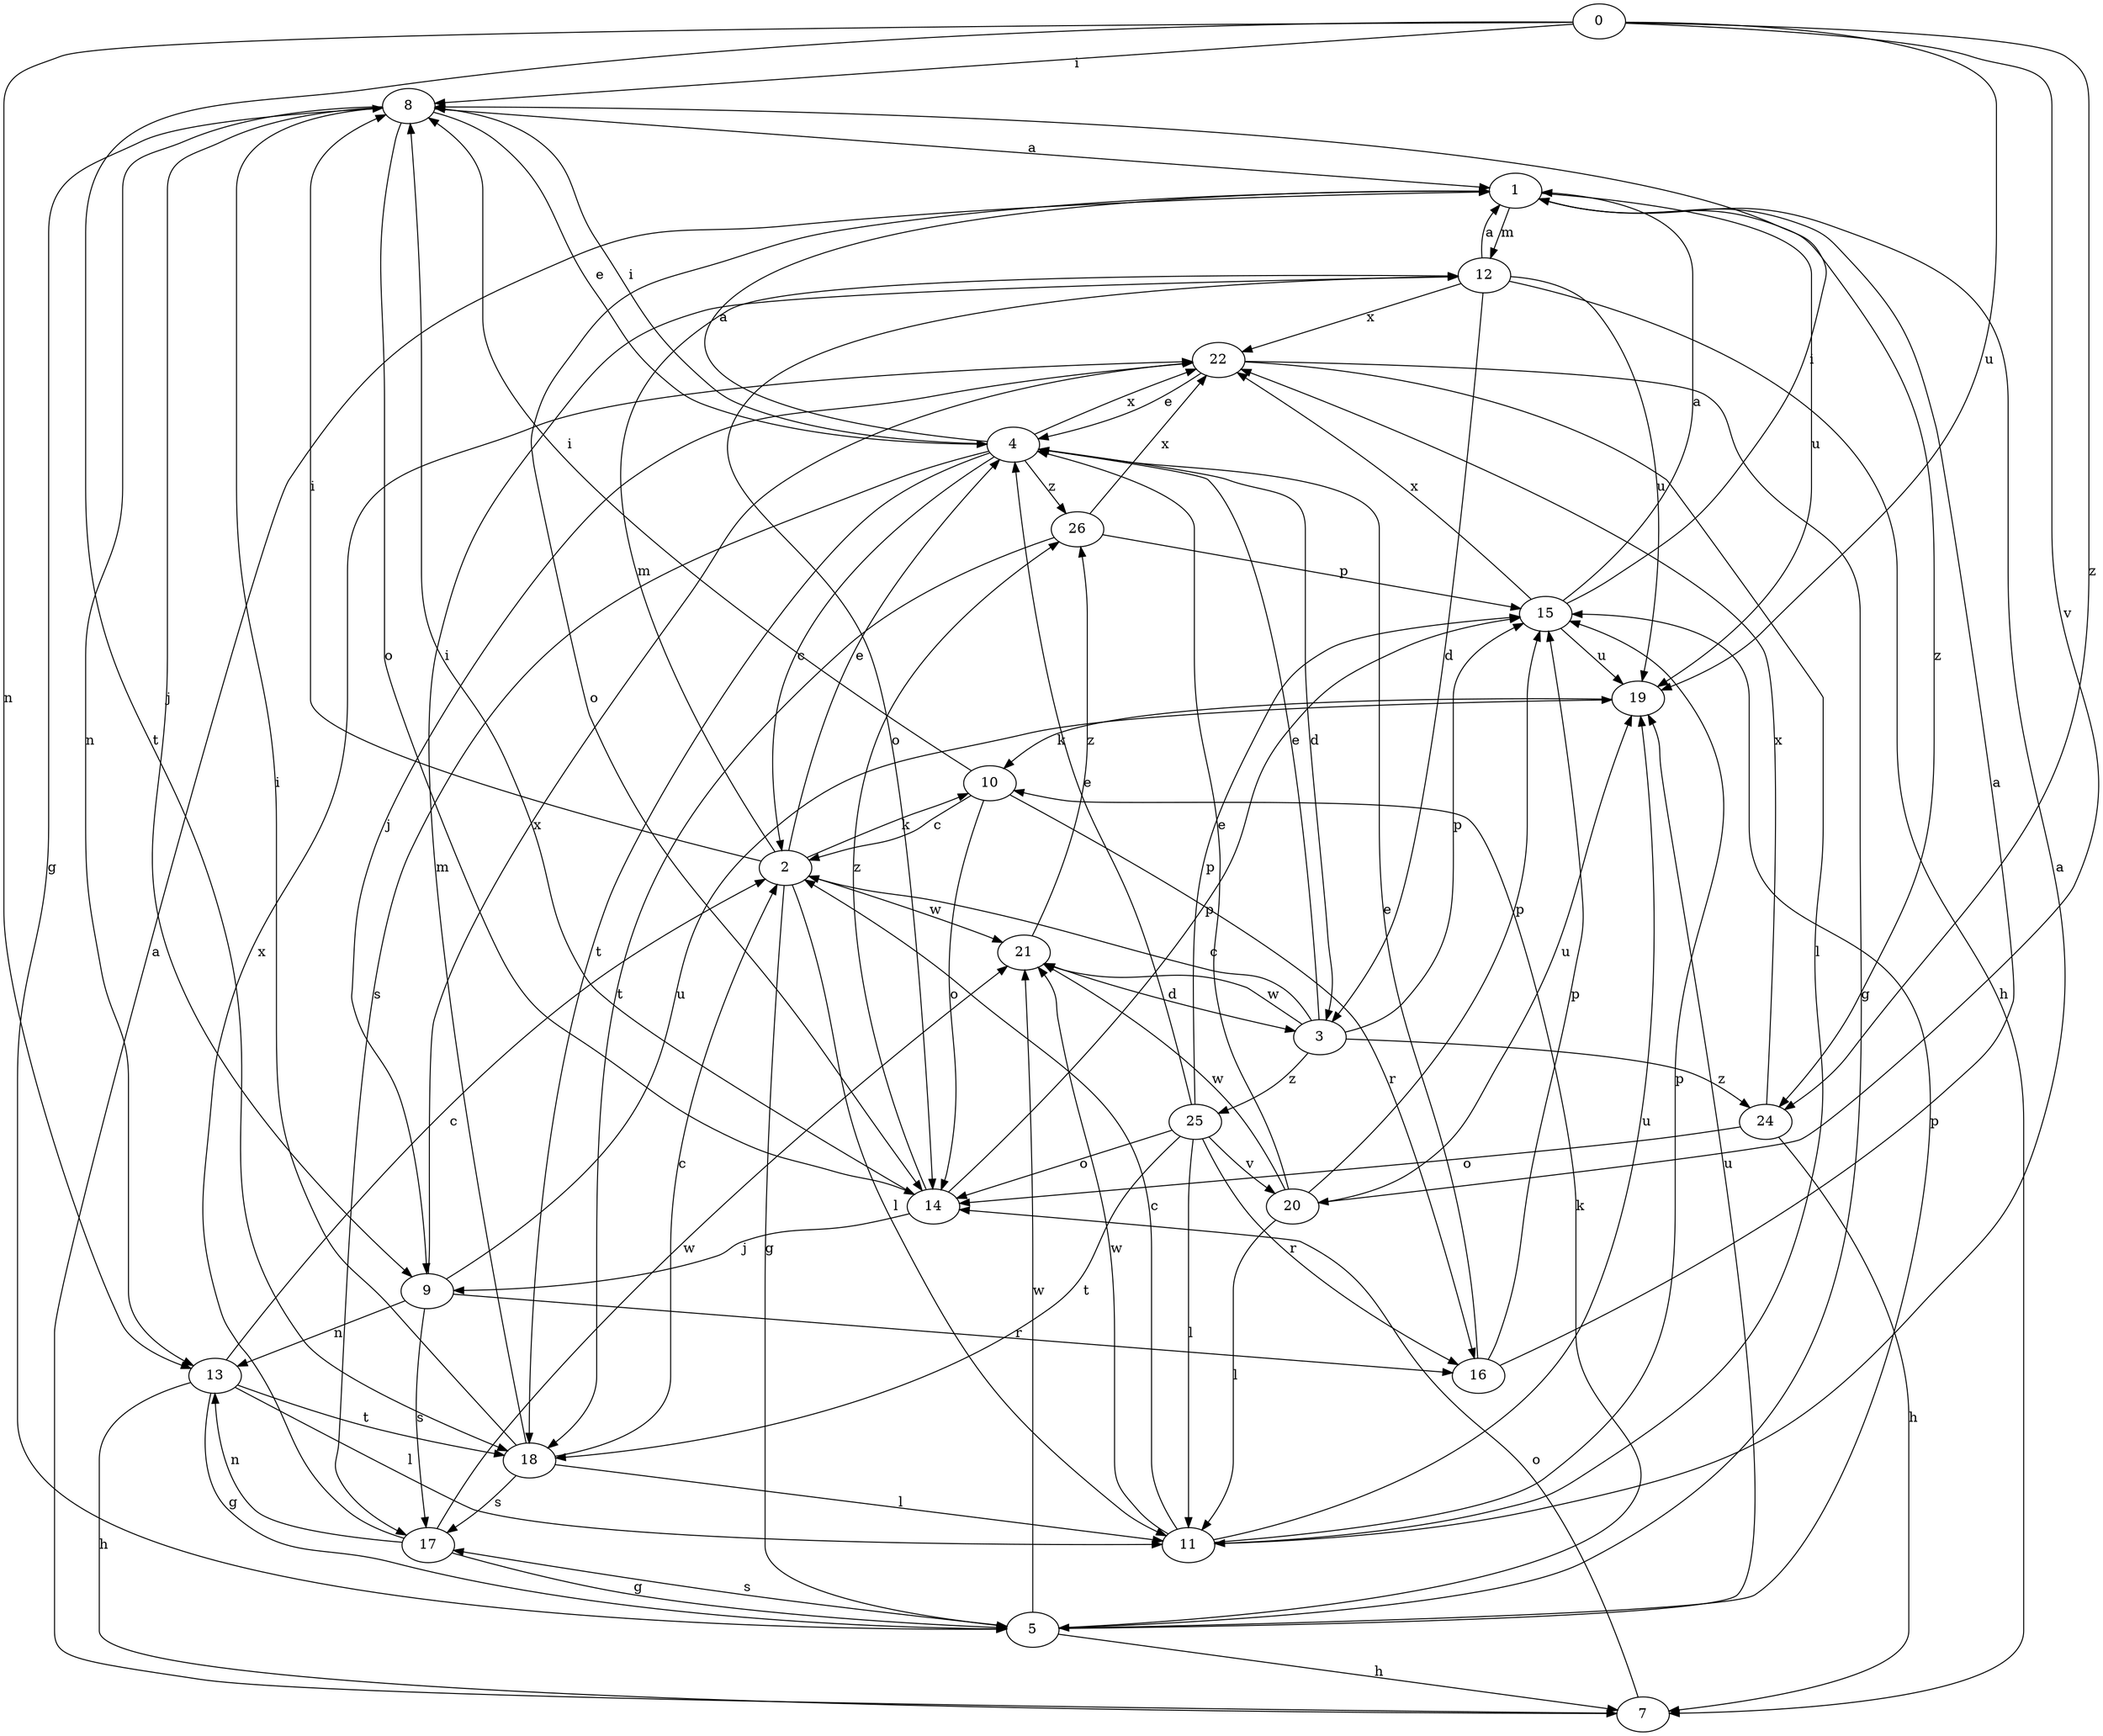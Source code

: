 strict digraph  {
0;
1;
2;
3;
4;
5;
7;
8;
9;
10;
11;
12;
13;
14;
15;
16;
17;
18;
19;
20;
21;
22;
24;
25;
26;
0 -> 8  [label=i];
0 -> 13  [label=n];
0 -> 18  [label=t];
0 -> 19  [label=u];
0 -> 20  [label=v];
0 -> 24  [label=z];
1 -> 12  [label=m];
1 -> 14  [label=o];
1 -> 19  [label=u];
1 -> 24  [label=z];
2 -> 4  [label=e];
2 -> 5  [label=g];
2 -> 8  [label=i];
2 -> 10  [label=k];
2 -> 11  [label=l];
2 -> 12  [label=m];
2 -> 21  [label=w];
3 -> 2  [label=c];
3 -> 4  [label=e];
3 -> 15  [label=p];
3 -> 21  [label=w];
3 -> 24  [label=z];
3 -> 25  [label=z];
4 -> 1  [label=a];
4 -> 2  [label=c];
4 -> 3  [label=d];
4 -> 8  [label=i];
4 -> 17  [label=s];
4 -> 18  [label=t];
4 -> 22  [label=x];
4 -> 26  [label=z];
5 -> 7  [label=h];
5 -> 10  [label=k];
5 -> 15  [label=p];
5 -> 17  [label=s];
5 -> 19  [label=u];
5 -> 21  [label=w];
7 -> 1  [label=a];
7 -> 14  [label=o];
8 -> 1  [label=a];
8 -> 4  [label=e];
8 -> 5  [label=g];
8 -> 9  [label=j];
8 -> 13  [label=n];
8 -> 14  [label=o];
9 -> 13  [label=n];
9 -> 16  [label=r];
9 -> 17  [label=s];
9 -> 19  [label=u];
9 -> 22  [label=x];
10 -> 2  [label=c];
10 -> 8  [label=i];
10 -> 14  [label=o];
10 -> 16  [label=r];
11 -> 1  [label=a];
11 -> 2  [label=c];
11 -> 15  [label=p];
11 -> 19  [label=u];
11 -> 21  [label=w];
12 -> 1  [label=a];
12 -> 3  [label=d];
12 -> 7  [label=h];
12 -> 14  [label=o];
12 -> 19  [label=u];
12 -> 22  [label=x];
13 -> 2  [label=c];
13 -> 5  [label=g];
13 -> 7  [label=h];
13 -> 11  [label=l];
13 -> 18  [label=t];
14 -> 8  [label=i];
14 -> 9  [label=j];
14 -> 15  [label=p];
14 -> 26  [label=z];
15 -> 1  [label=a];
15 -> 8  [label=i];
15 -> 19  [label=u];
15 -> 22  [label=x];
16 -> 1  [label=a];
16 -> 4  [label=e];
16 -> 15  [label=p];
17 -> 5  [label=g];
17 -> 13  [label=n];
17 -> 21  [label=w];
17 -> 22  [label=x];
18 -> 2  [label=c];
18 -> 8  [label=i];
18 -> 11  [label=l];
18 -> 12  [label=m];
18 -> 17  [label=s];
19 -> 10  [label=k];
20 -> 4  [label=e];
20 -> 11  [label=l];
20 -> 15  [label=p];
20 -> 19  [label=u];
20 -> 21  [label=w];
21 -> 3  [label=d];
21 -> 26  [label=z];
22 -> 4  [label=e];
22 -> 5  [label=g];
22 -> 9  [label=j];
22 -> 11  [label=l];
24 -> 7  [label=h];
24 -> 14  [label=o];
24 -> 22  [label=x];
25 -> 4  [label=e];
25 -> 11  [label=l];
25 -> 14  [label=o];
25 -> 15  [label=p];
25 -> 16  [label=r];
25 -> 18  [label=t];
25 -> 20  [label=v];
26 -> 15  [label=p];
26 -> 18  [label=t];
26 -> 22  [label=x];
}
